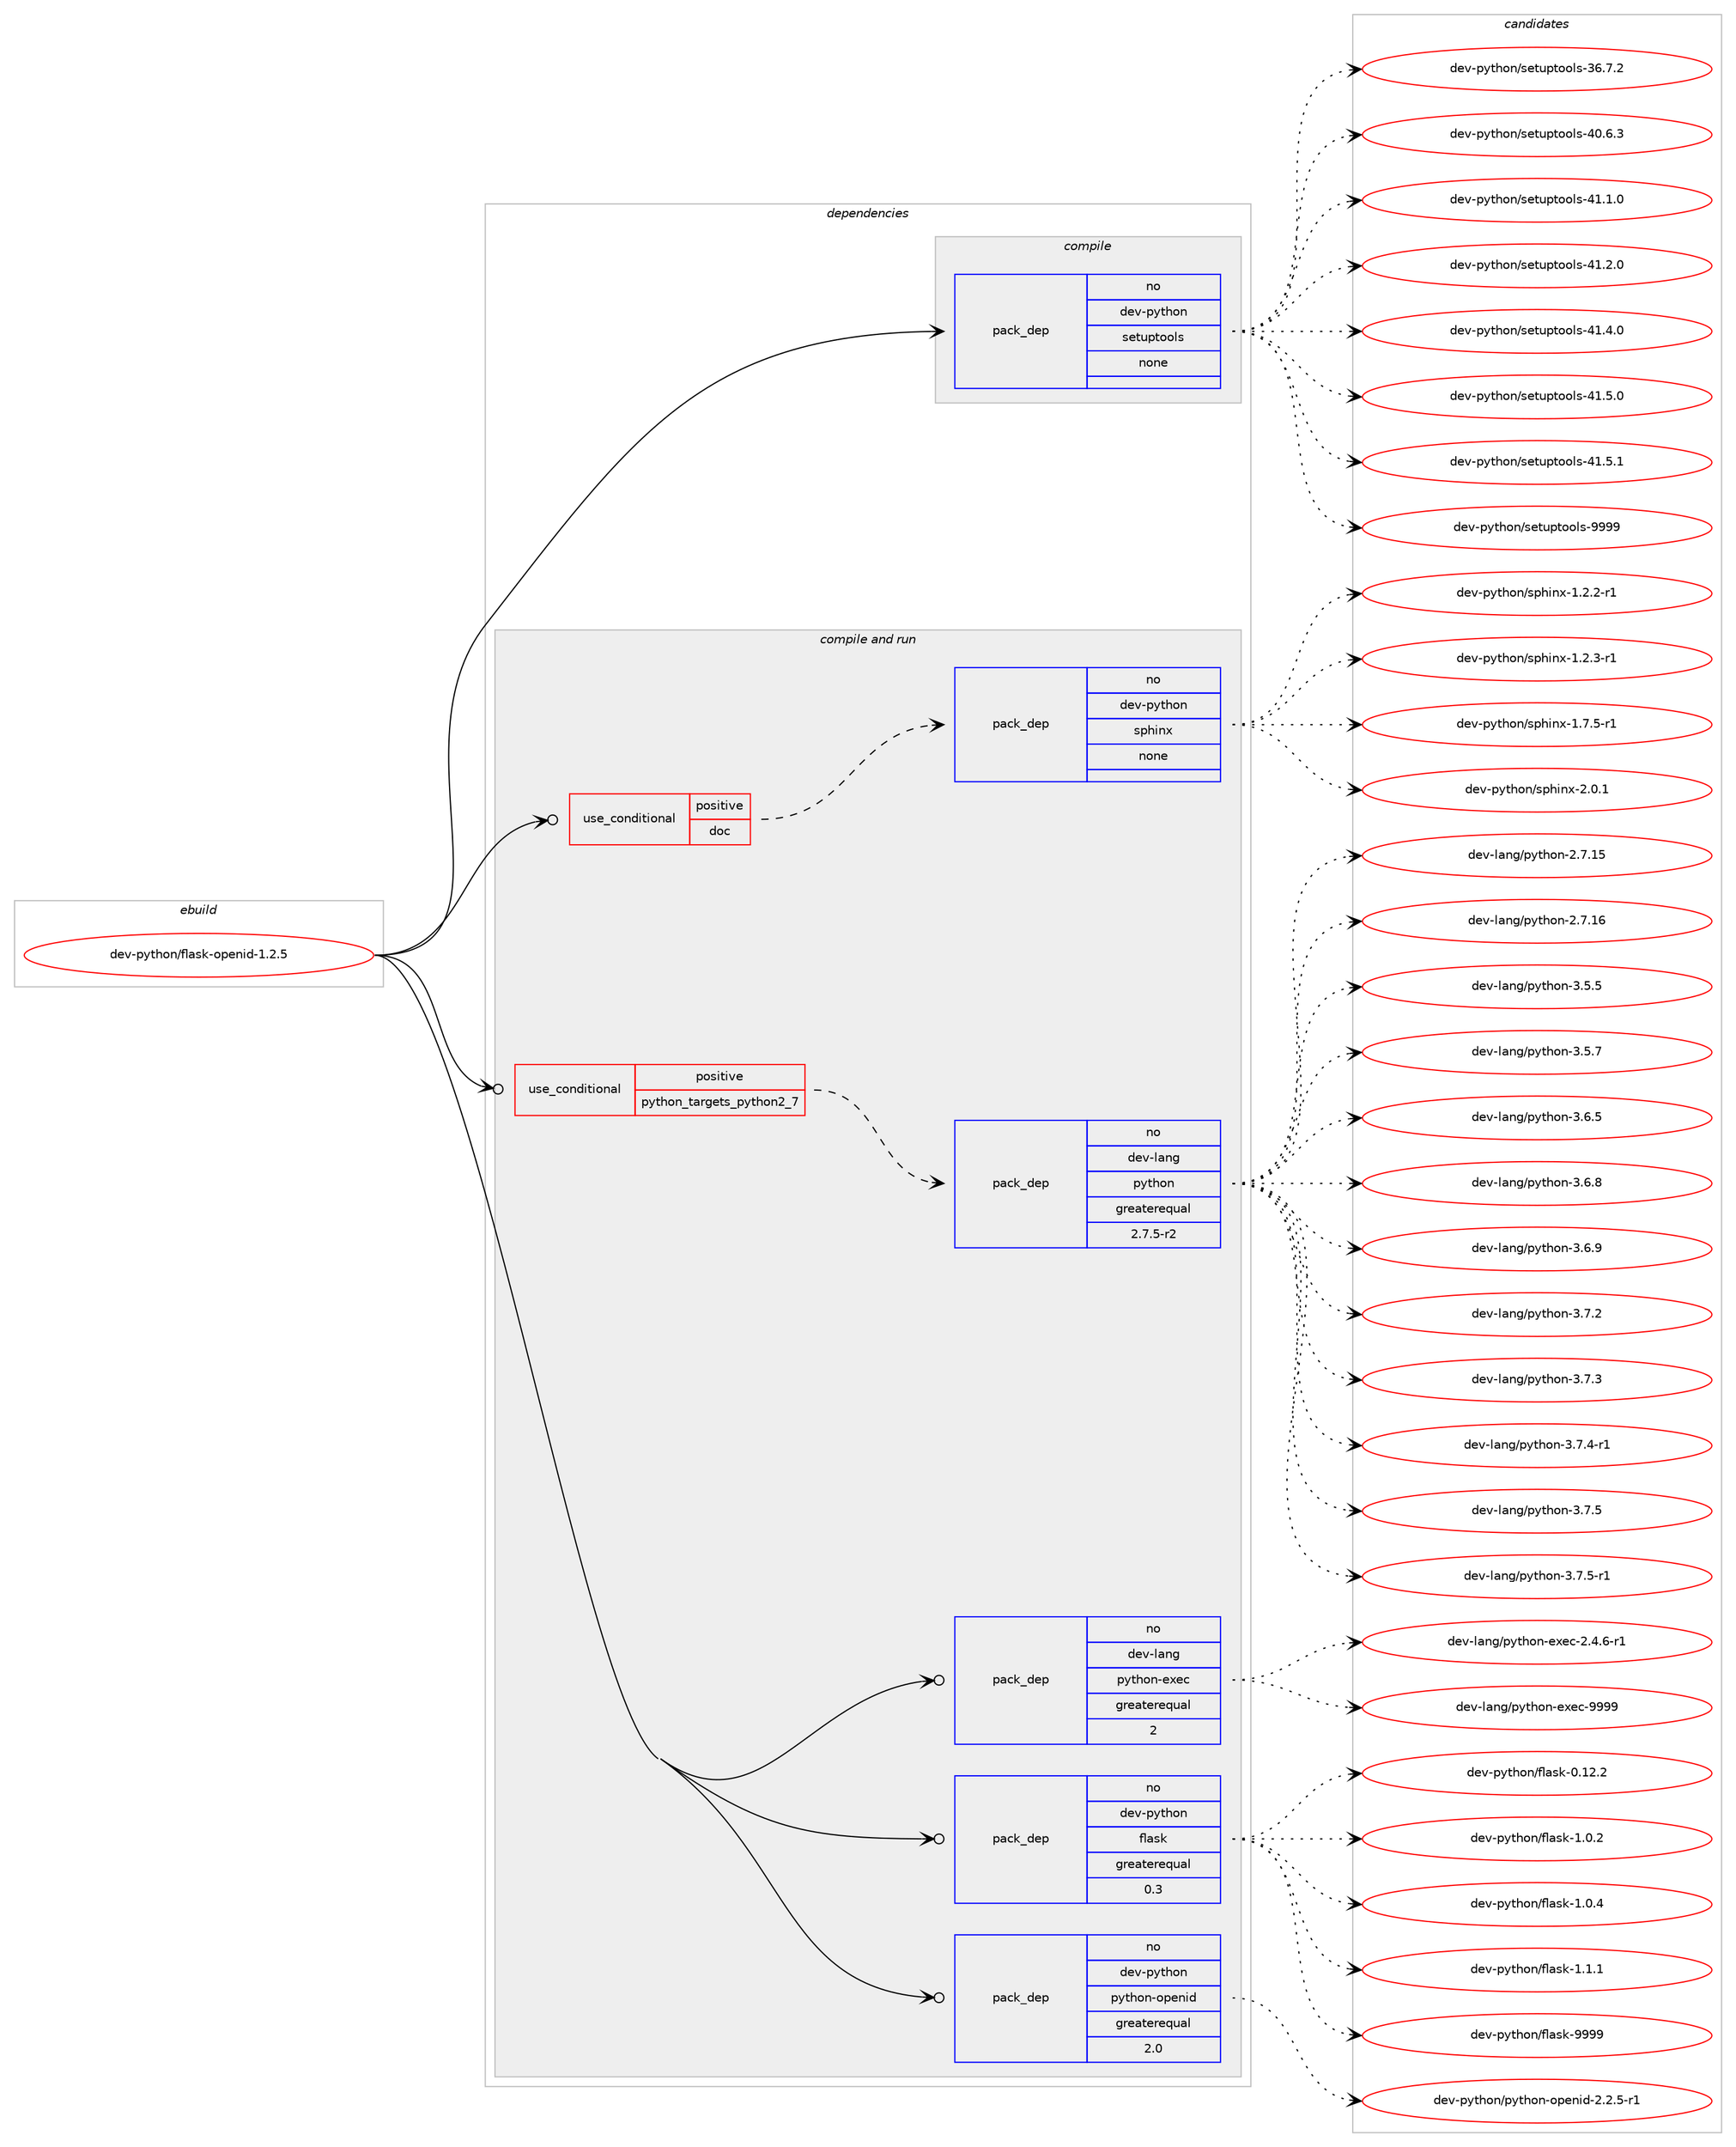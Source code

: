digraph prolog {

# *************
# Graph options
# *************

newrank=true;
concentrate=true;
compound=true;
graph [rankdir=LR,fontname=Helvetica,fontsize=10,ranksep=1.5];#, ranksep=2.5, nodesep=0.2];
edge  [arrowhead=vee];
node  [fontname=Helvetica,fontsize=10];

# **********
# The ebuild
# **********

subgraph cluster_leftcol {
color=gray;
rank=same;
label=<<i>ebuild</i>>;
id [label="dev-python/flask-openid-1.2.5", color=red, width=4, href="../dev-python/flask-openid-1.2.5.svg"];
}

# ****************
# The dependencies
# ****************

subgraph cluster_midcol {
color=gray;
label=<<i>dependencies</i>>;
subgraph cluster_compile {
fillcolor="#eeeeee";
style=filled;
label=<<i>compile</i>>;
subgraph pack453852 {
dependency605200 [label=<<TABLE BORDER="0" CELLBORDER="1" CELLSPACING="0" CELLPADDING="4" WIDTH="220"><TR><TD ROWSPAN="6" CELLPADDING="30">pack_dep</TD></TR><TR><TD WIDTH="110">no</TD></TR><TR><TD>dev-python</TD></TR><TR><TD>setuptools</TD></TR><TR><TD>none</TD></TR><TR><TD></TD></TR></TABLE>>, shape=none, color=blue];
}
id:e -> dependency605200:w [weight=20,style="solid",arrowhead="vee"];
}
subgraph cluster_compileandrun {
fillcolor="#eeeeee";
style=filled;
label=<<i>compile and run</i>>;
subgraph cond139551 {
dependency605201 [label=<<TABLE BORDER="0" CELLBORDER="1" CELLSPACING="0" CELLPADDING="4"><TR><TD ROWSPAN="3" CELLPADDING="10">use_conditional</TD></TR><TR><TD>positive</TD></TR><TR><TD>doc</TD></TR></TABLE>>, shape=none, color=red];
subgraph pack453853 {
dependency605202 [label=<<TABLE BORDER="0" CELLBORDER="1" CELLSPACING="0" CELLPADDING="4" WIDTH="220"><TR><TD ROWSPAN="6" CELLPADDING="30">pack_dep</TD></TR><TR><TD WIDTH="110">no</TD></TR><TR><TD>dev-python</TD></TR><TR><TD>sphinx</TD></TR><TR><TD>none</TD></TR><TR><TD></TD></TR></TABLE>>, shape=none, color=blue];
}
dependency605201:e -> dependency605202:w [weight=20,style="dashed",arrowhead="vee"];
}
id:e -> dependency605201:w [weight=20,style="solid",arrowhead="odotvee"];
subgraph cond139552 {
dependency605203 [label=<<TABLE BORDER="0" CELLBORDER="1" CELLSPACING="0" CELLPADDING="4"><TR><TD ROWSPAN="3" CELLPADDING="10">use_conditional</TD></TR><TR><TD>positive</TD></TR><TR><TD>python_targets_python2_7</TD></TR></TABLE>>, shape=none, color=red];
subgraph pack453854 {
dependency605204 [label=<<TABLE BORDER="0" CELLBORDER="1" CELLSPACING="0" CELLPADDING="4" WIDTH="220"><TR><TD ROWSPAN="6" CELLPADDING="30">pack_dep</TD></TR><TR><TD WIDTH="110">no</TD></TR><TR><TD>dev-lang</TD></TR><TR><TD>python</TD></TR><TR><TD>greaterequal</TD></TR><TR><TD>2.7.5-r2</TD></TR></TABLE>>, shape=none, color=blue];
}
dependency605203:e -> dependency605204:w [weight=20,style="dashed",arrowhead="vee"];
}
id:e -> dependency605203:w [weight=20,style="solid",arrowhead="odotvee"];
subgraph pack453855 {
dependency605205 [label=<<TABLE BORDER="0" CELLBORDER="1" CELLSPACING="0" CELLPADDING="4" WIDTH="220"><TR><TD ROWSPAN="6" CELLPADDING="30">pack_dep</TD></TR><TR><TD WIDTH="110">no</TD></TR><TR><TD>dev-lang</TD></TR><TR><TD>python-exec</TD></TR><TR><TD>greaterequal</TD></TR><TR><TD>2</TD></TR></TABLE>>, shape=none, color=blue];
}
id:e -> dependency605205:w [weight=20,style="solid",arrowhead="odotvee"];
subgraph pack453856 {
dependency605206 [label=<<TABLE BORDER="0" CELLBORDER="1" CELLSPACING="0" CELLPADDING="4" WIDTH="220"><TR><TD ROWSPAN="6" CELLPADDING="30">pack_dep</TD></TR><TR><TD WIDTH="110">no</TD></TR><TR><TD>dev-python</TD></TR><TR><TD>flask</TD></TR><TR><TD>greaterequal</TD></TR><TR><TD>0.3</TD></TR></TABLE>>, shape=none, color=blue];
}
id:e -> dependency605206:w [weight=20,style="solid",arrowhead="odotvee"];
subgraph pack453857 {
dependency605207 [label=<<TABLE BORDER="0" CELLBORDER="1" CELLSPACING="0" CELLPADDING="4" WIDTH="220"><TR><TD ROWSPAN="6" CELLPADDING="30">pack_dep</TD></TR><TR><TD WIDTH="110">no</TD></TR><TR><TD>dev-python</TD></TR><TR><TD>python-openid</TD></TR><TR><TD>greaterequal</TD></TR><TR><TD>2.0</TD></TR></TABLE>>, shape=none, color=blue];
}
id:e -> dependency605207:w [weight=20,style="solid",arrowhead="odotvee"];
}
subgraph cluster_run {
fillcolor="#eeeeee";
style=filled;
label=<<i>run</i>>;
}
}

# **************
# The candidates
# **************

subgraph cluster_choices {
rank=same;
color=gray;
label=<<i>candidates</i>>;

subgraph choice453852 {
color=black;
nodesep=1;
choice100101118451121211161041111104711510111611711211611111110811545515446554650 [label="dev-python/setuptools-36.7.2", color=red, width=4,href="../dev-python/setuptools-36.7.2.svg"];
choice100101118451121211161041111104711510111611711211611111110811545524846544651 [label="dev-python/setuptools-40.6.3", color=red, width=4,href="../dev-python/setuptools-40.6.3.svg"];
choice100101118451121211161041111104711510111611711211611111110811545524946494648 [label="dev-python/setuptools-41.1.0", color=red, width=4,href="../dev-python/setuptools-41.1.0.svg"];
choice100101118451121211161041111104711510111611711211611111110811545524946504648 [label="dev-python/setuptools-41.2.0", color=red, width=4,href="../dev-python/setuptools-41.2.0.svg"];
choice100101118451121211161041111104711510111611711211611111110811545524946524648 [label="dev-python/setuptools-41.4.0", color=red, width=4,href="../dev-python/setuptools-41.4.0.svg"];
choice100101118451121211161041111104711510111611711211611111110811545524946534648 [label="dev-python/setuptools-41.5.0", color=red, width=4,href="../dev-python/setuptools-41.5.0.svg"];
choice100101118451121211161041111104711510111611711211611111110811545524946534649 [label="dev-python/setuptools-41.5.1", color=red, width=4,href="../dev-python/setuptools-41.5.1.svg"];
choice10010111845112121116104111110471151011161171121161111111081154557575757 [label="dev-python/setuptools-9999", color=red, width=4,href="../dev-python/setuptools-9999.svg"];
dependency605200:e -> choice100101118451121211161041111104711510111611711211611111110811545515446554650:w [style=dotted,weight="100"];
dependency605200:e -> choice100101118451121211161041111104711510111611711211611111110811545524846544651:w [style=dotted,weight="100"];
dependency605200:e -> choice100101118451121211161041111104711510111611711211611111110811545524946494648:w [style=dotted,weight="100"];
dependency605200:e -> choice100101118451121211161041111104711510111611711211611111110811545524946504648:w [style=dotted,weight="100"];
dependency605200:e -> choice100101118451121211161041111104711510111611711211611111110811545524946524648:w [style=dotted,weight="100"];
dependency605200:e -> choice100101118451121211161041111104711510111611711211611111110811545524946534648:w [style=dotted,weight="100"];
dependency605200:e -> choice100101118451121211161041111104711510111611711211611111110811545524946534649:w [style=dotted,weight="100"];
dependency605200:e -> choice10010111845112121116104111110471151011161171121161111111081154557575757:w [style=dotted,weight="100"];
}
subgraph choice453853 {
color=black;
nodesep=1;
choice10010111845112121116104111110471151121041051101204549465046504511449 [label="dev-python/sphinx-1.2.2-r1", color=red, width=4,href="../dev-python/sphinx-1.2.2-r1.svg"];
choice10010111845112121116104111110471151121041051101204549465046514511449 [label="dev-python/sphinx-1.2.3-r1", color=red, width=4,href="../dev-python/sphinx-1.2.3-r1.svg"];
choice10010111845112121116104111110471151121041051101204549465546534511449 [label="dev-python/sphinx-1.7.5-r1", color=red, width=4,href="../dev-python/sphinx-1.7.5-r1.svg"];
choice1001011184511212111610411111047115112104105110120455046484649 [label="dev-python/sphinx-2.0.1", color=red, width=4,href="../dev-python/sphinx-2.0.1.svg"];
dependency605202:e -> choice10010111845112121116104111110471151121041051101204549465046504511449:w [style=dotted,weight="100"];
dependency605202:e -> choice10010111845112121116104111110471151121041051101204549465046514511449:w [style=dotted,weight="100"];
dependency605202:e -> choice10010111845112121116104111110471151121041051101204549465546534511449:w [style=dotted,weight="100"];
dependency605202:e -> choice1001011184511212111610411111047115112104105110120455046484649:w [style=dotted,weight="100"];
}
subgraph choice453854 {
color=black;
nodesep=1;
choice10010111845108971101034711212111610411111045504655464953 [label="dev-lang/python-2.7.15", color=red, width=4,href="../dev-lang/python-2.7.15.svg"];
choice10010111845108971101034711212111610411111045504655464954 [label="dev-lang/python-2.7.16", color=red, width=4,href="../dev-lang/python-2.7.16.svg"];
choice100101118451089711010347112121116104111110455146534653 [label="dev-lang/python-3.5.5", color=red, width=4,href="../dev-lang/python-3.5.5.svg"];
choice100101118451089711010347112121116104111110455146534655 [label="dev-lang/python-3.5.7", color=red, width=4,href="../dev-lang/python-3.5.7.svg"];
choice100101118451089711010347112121116104111110455146544653 [label="dev-lang/python-3.6.5", color=red, width=4,href="../dev-lang/python-3.6.5.svg"];
choice100101118451089711010347112121116104111110455146544656 [label="dev-lang/python-3.6.8", color=red, width=4,href="../dev-lang/python-3.6.8.svg"];
choice100101118451089711010347112121116104111110455146544657 [label="dev-lang/python-3.6.9", color=red, width=4,href="../dev-lang/python-3.6.9.svg"];
choice100101118451089711010347112121116104111110455146554650 [label="dev-lang/python-3.7.2", color=red, width=4,href="../dev-lang/python-3.7.2.svg"];
choice100101118451089711010347112121116104111110455146554651 [label="dev-lang/python-3.7.3", color=red, width=4,href="../dev-lang/python-3.7.3.svg"];
choice1001011184510897110103471121211161041111104551465546524511449 [label="dev-lang/python-3.7.4-r1", color=red, width=4,href="../dev-lang/python-3.7.4-r1.svg"];
choice100101118451089711010347112121116104111110455146554653 [label="dev-lang/python-3.7.5", color=red, width=4,href="../dev-lang/python-3.7.5.svg"];
choice1001011184510897110103471121211161041111104551465546534511449 [label="dev-lang/python-3.7.5-r1", color=red, width=4,href="../dev-lang/python-3.7.5-r1.svg"];
dependency605204:e -> choice10010111845108971101034711212111610411111045504655464953:w [style=dotted,weight="100"];
dependency605204:e -> choice10010111845108971101034711212111610411111045504655464954:w [style=dotted,weight="100"];
dependency605204:e -> choice100101118451089711010347112121116104111110455146534653:w [style=dotted,weight="100"];
dependency605204:e -> choice100101118451089711010347112121116104111110455146534655:w [style=dotted,weight="100"];
dependency605204:e -> choice100101118451089711010347112121116104111110455146544653:w [style=dotted,weight="100"];
dependency605204:e -> choice100101118451089711010347112121116104111110455146544656:w [style=dotted,weight="100"];
dependency605204:e -> choice100101118451089711010347112121116104111110455146544657:w [style=dotted,weight="100"];
dependency605204:e -> choice100101118451089711010347112121116104111110455146554650:w [style=dotted,weight="100"];
dependency605204:e -> choice100101118451089711010347112121116104111110455146554651:w [style=dotted,weight="100"];
dependency605204:e -> choice1001011184510897110103471121211161041111104551465546524511449:w [style=dotted,weight="100"];
dependency605204:e -> choice100101118451089711010347112121116104111110455146554653:w [style=dotted,weight="100"];
dependency605204:e -> choice1001011184510897110103471121211161041111104551465546534511449:w [style=dotted,weight="100"];
}
subgraph choice453855 {
color=black;
nodesep=1;
choice10010111845108971101034711212111610411111045101120101994550465246544511449 [label="dev-lang/python-exec-2.4.6-r1", color=red, width=4,href="../dev-lang/python-exec-2.4.6-r1.svg"];
choice10010111845108971101034711212111610411111045101120101994557575757 [label="dev-lang/python-exec-9999", color=red, width=4,href="../dev-lang/python-exec-9999.svg"];
dependency605205:e -> choice10010111845108971101034711212111610411111045101120101994550465246544511449:w [style=dotted,weight="100"];
dependency605205:e -> choice10010111845108971101034711212111610411111045101120101994557575757:w [style=dotted,weight="100"];
}
subgraph choice453856 {
color=black;
nodesep=1;
choice10010111845112121116104111110471021089711510745484649504650 [label="dev-python/flask-0.12.2", color=red, width=4,href="../dev-python/flask-0.12.2.svg"];
choice100101118451121211161041111104710210897115107454946484650 [label="dev-python/flask-1.0.2", color=red, width=4,href="../dev-python/flask-1.0.2.svg"];
choice100101118451121211161041111104710210897115107454946484652 [label="dev-python/flask-1.0.4", color=red, width=4,href="../dev-python/flask-1.0.4.svg"];
choice100101118451121211161041111104710210897115107454946494649 [label="dev-python/flask-1.1.1", color=red, width=4,href="../dev-python/flask-1.1.1.svg"];
choice1001011184511212111610411111047102108971151074557575757 [label="dev-python/flask-9999", color=red, width=4,href="../dev-python/flask-9999.svg"];
dependency605206:e -> choice10010111845112121116104111110471021089711510745484649504650:w [style=dotted,weight="100"];
dependency605206:e -> choice100101118451121211161041111104710210897115107454946484650:w [style=dotted,weight="100"];
dependency605206:e -> choice100101118451121211161041111104710210897115107454946484652:w [style=dotted,weight="100"];
dependency605206:e -> choice100101118451121211161041111104710210897115107454946494649:w [style=dotted,weight="100"];
dependency605206:e -> choice1001011184511212111610411111047102108971151074557575757:w [style=dotted,weight="100"];
}
subgraph choice453857 {
color=black;
nodesep=1;
choice1001011184511212111610411111047112121116104111110451111121011101051004550465046534511449 [label="dev-python/python-openid-2.2.5-r1", color=red, width=4,href="../dev-python/python-openid-2.2.5-r1.svg"];
dependency605207:e -> choice1001011184511212111610411111047112121116104111110451111121011101051004550465046534511449:w [style=dotted,weight="100"];
}
}

}
